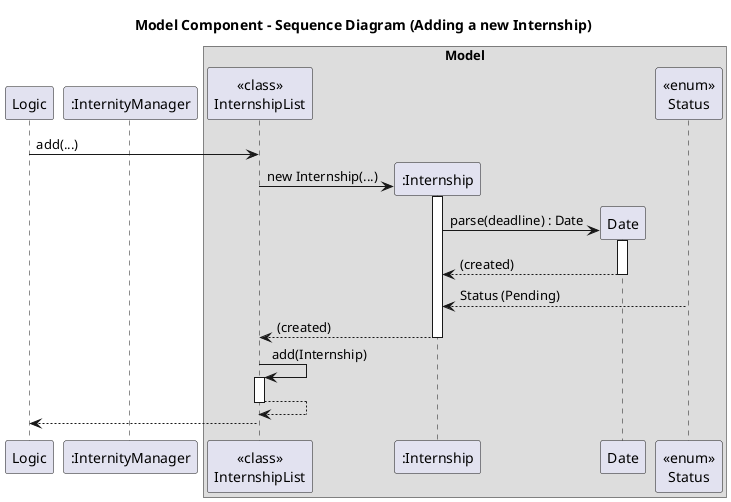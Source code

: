 @startuml
title Model Component - Sequence Diagram (Adding a new Internship)
' Model Component Sequence Diagram
' Shows interactions between Logic, Model, InternshipList, Internship, Date and Status
' Additional abstract components: Logic (parses commands) and Storage (persists data)
'
participant Logic as "Logic"

participant Model as ":InternityManager"

box Model
participant InternshipList as "<<class>>\nInternshipList"
participant Internship as ":Internship"
participant Date as "Date"
participant Status as "<<enum>>\nStatus"
endbox

' --- Scenario 1: Adding a new internship ---
' User types an `add` command; Logic parses and hands off a semantic request to Model
' Model validates high-level constraints then delegates to the list component
Logic -> InternshipList: add(...)
' InternshipList constructs a new Internship object (calls constructor)
create Internship
InternshipList -> Internship: new Internship(...)
activate Internship
' Internship object parses and stores a Date and Status internally
create Date
Internship -> Date: parse(deadline) : Date
activate Date
Date --> Internship: (created)
deactivate Date

Internship <-- Status: Status (Pending)
' Construction returns the Internship instance to InternshipList
Internship --> InternshipList: (created)
deactivate Internship

' InternshipList appends to internal collection

InternshipList -> InternshipList: add(Internship)
activate InternshipList

' After mutation, Model requests Storage to persist the updated list
InternshipList --> InternshipList
deactivate InternshipList

Logic <-- InternshipList

@enduml
